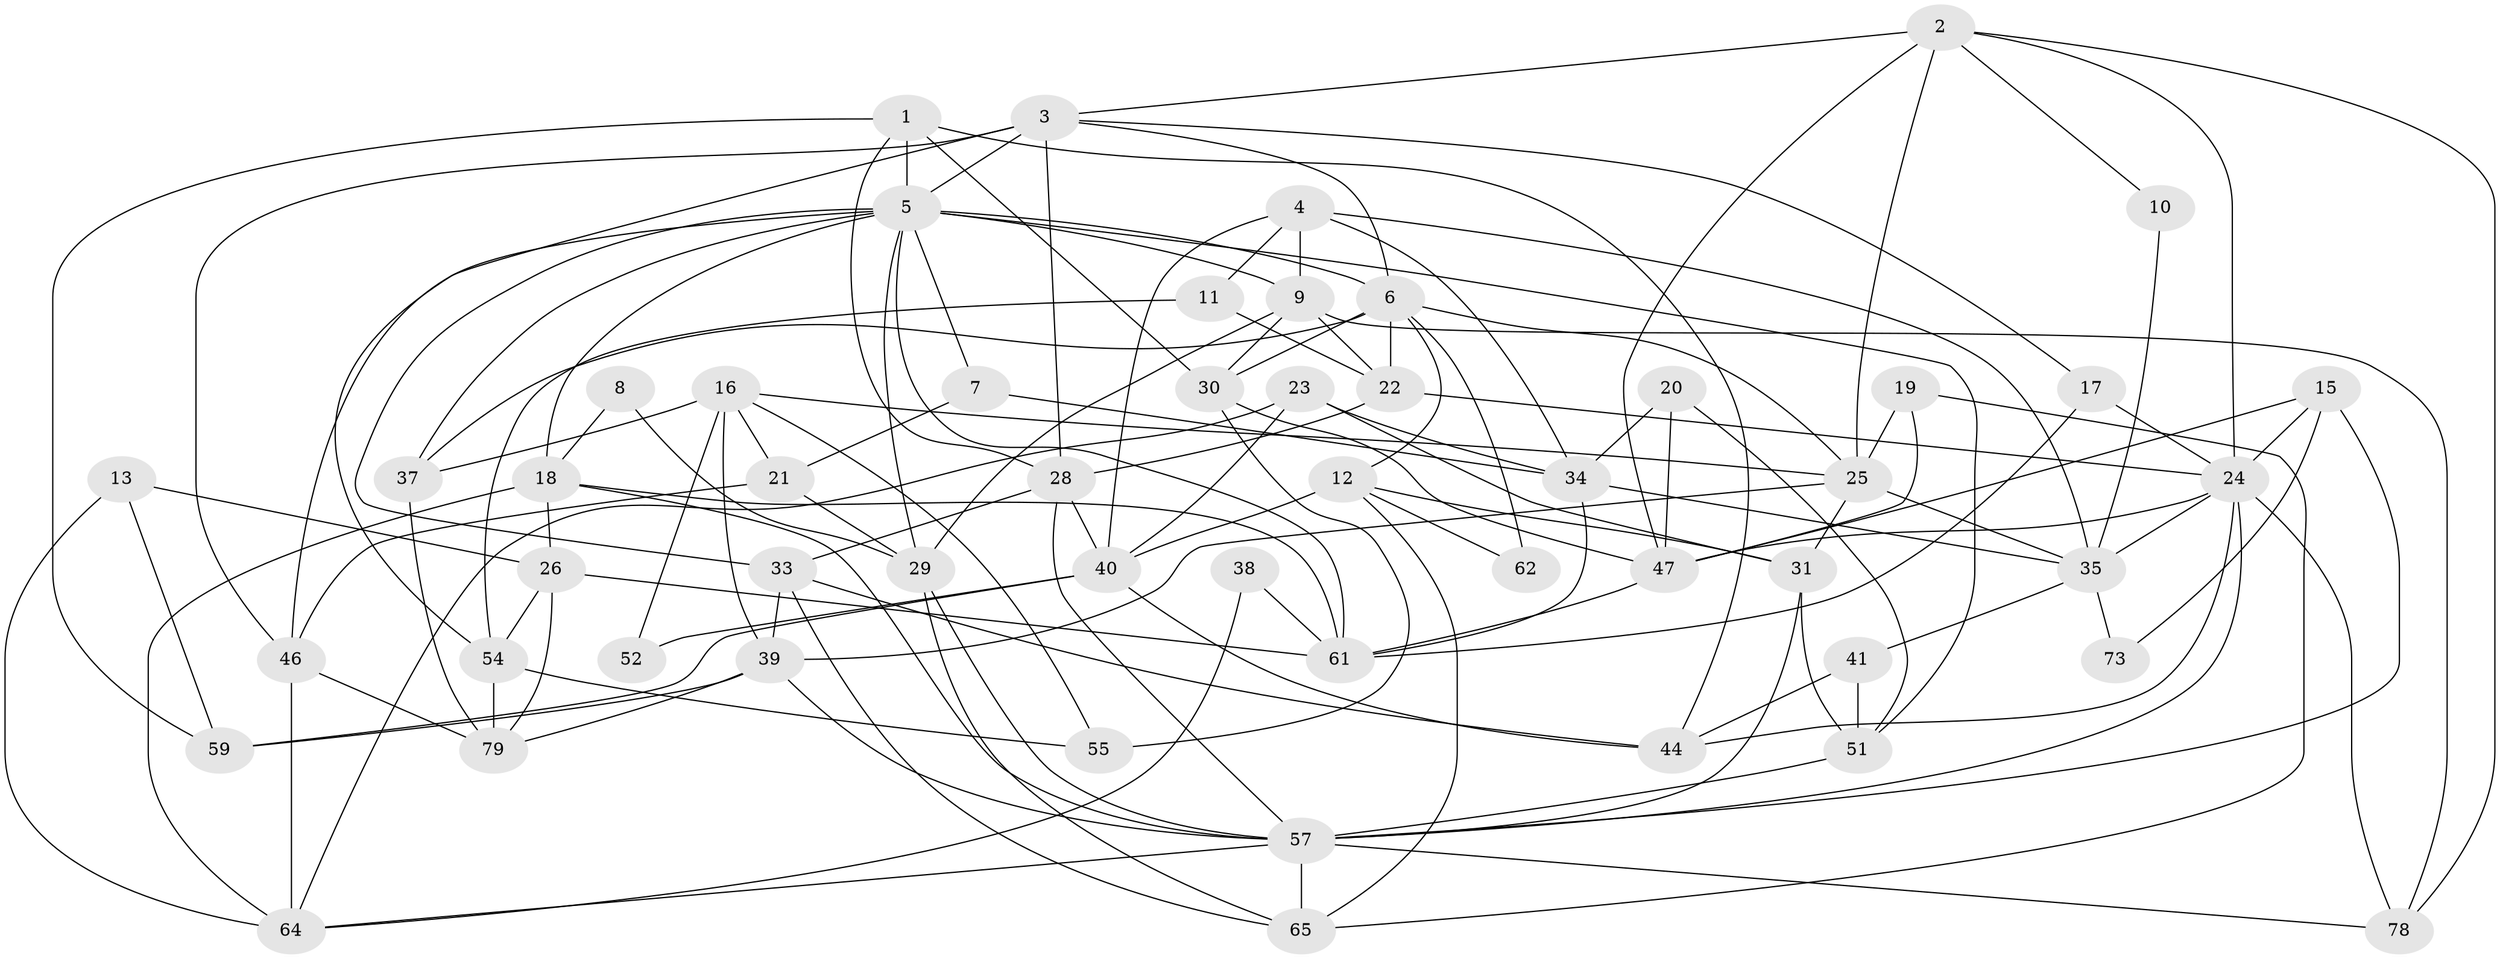 // original degree distribution, {4: 0.3333333333333333, 3: 0.21839080459770116, 9: 0.022988505747126436, 2: 0.12643678160919541, 5: 0.25287356321839083, 7: 0.011494252873563218, 6: 0.034482758620689655}
// Generated by graph-tools (version 1.1) at 2025/11/02/27/25 16:11:20]
// undirected, 53 vertices, 133 edges
graph export_dot {
graph [start="1"]
  node [color=gray90,style=filled];
  1 [super="+63"];
  2 [super="+86"];
  3 [super="+14"];
  4 [super="+87"];
  5 [super="+81"];
  6 [super="+76"];
  7;
  8;
  9 [super="+77"];
  10;
  11;
  12 [super="+60"];
  13 [super="+32"];
  15;
  16 [super="+70"];
  17 [super="+45"];
  18 [super="+80"];
  19;
  20;
  21;
  22;
  23 [super="+43"];
  24 [super="+49"];
  25 [super="+27"];
  26 [super="+67"];
  28 [super="+36"];
  29 [super="+53"];
  30 [super="+83"];
  31;
  33 [super="+50"];
  34 [super="+71"];
  35 [super="+75"];
  37;
  38;
  39 [super="+42"];
  40 [super="+48"];
  41;
  44 [super="+85"];
  46 [super="+58"];
  47 [super="+56"];
  51 [super="+69"];
  52;
  54 [super="+82"];
  55;
  57 [super="+68"];
  59;
  61 [super="+66"];
  62;
  64 [super="+74"];
  65 [super="+72"];
  73;
  78 [super="+84"];
  79;
  1 -- 44;
  1 -- 59;
  1 -- 5;
  1 -- 28;
  1 -- 30;
  2 -- 78;
  2 -- 47;
  2 -- 24;
  2 -- 25;
  2 -- 10;
  2 -- 3;
  3 -- 46;
  3 -- 5;
  3 -- 28;
  3 -- 17;
  3 -- 6;
  3 -- 54;
  4 -- 11;
  4 -- 40;
  4 -- 35;
  4 -- 34;
  4 -- 9;
  5 -- 6;
  5 -- 7;
  5 -- 18;
  5 -- 29;
  5 -- 33;
  5 -- 37;
  5 -- 9;
  5 -- 51;
  5 -- 46;
  5 -- 61;
  6 -- 37;
  6 -- 22;
  6 -- 25;
  6 -- 62;
  6 -- 12;
  6 -- 30;
  7 -- 21;
  7 -- 34;
  8 -- 29;
  8 -- 18;
  9 -- 30;
  9 -- 22;
  9 -- 29;
  9 -- 78;
  10 -- 35;
  11 -- 22;
  11 -- 54;
  12 -- 31;
  12 -- 62;
  12 -- 65;
  12 -- 40;
  13 -- 59;
  13 -- 64;
  13 -- 26;
  15 -- 47;
  15 -- 57;
  15 -- 73;
  15 -- 24;
  16 -- 52;
  16 -- 39;
  16 -- 37;
  16 -- 21;
  16 -- 55;
  16 -- 25;
  17 -- 24;
  17 -- 61;
  18 -- 57;
  18 -- 64;
  18 -- 26;
  18 -- 61;
  19 -- 47;
  19 -- 25;
  19 -- 65;
  20 -- 51;
  20 -- 47;
  20 -- 34;
  21 -- 46;
  21 -- 29;
  22 -- 24;
  22 -- 28;
  23 -- 31;
  23 -- 34;
  23 -- 64;
  23 -- 40;
  24 -- 35;
  24 -- 44;
  24 -- 78;
  24 -- 47;
  24 -- 57;
  25 -- 35;
  25 -- 39;
  25 -- 31;
  26 -- 54 [weight=2];
  26 -- 79;
  26 -- 61;
  28 -- 40;
  28 -- 57;
  28 -- 33;
  29 -- 65;
  29 -- 57;
  30 -- 55;
  30 -- 47;
  31 -- 51;
  31 -- 57;
  33 -- 44;
  33 -- 39;
  33 -- 65;
  34 -- 35;
  34 -- 61;
  35 -- 41;
  35 -- 73;
  37 -- 79;
  38 -- 61;
  38 -- 64;
  39 -- 59;
  39 -- 57;
  39 -- 79;
  40 -- 44;
  40 -- 52 [weight=2];
  40 -- 59;
  41 -- 51 [weight=2];
  41 -- 44;
  46 -- 64 [weight=2];
  46 -- 79;
  47 -- 61;
  51 -- 57;
  54 -- 55;
  54 -- 79;
  57 -- 64;
  57 -- 78;
  57 -- 65;
}
